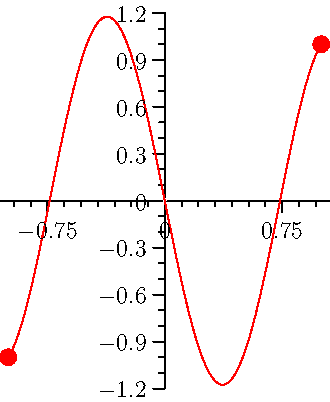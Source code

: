 import graph;
size(0,200);

real f(real x) { return 1.2*x; }
real g(real x) { return x+(x-1)*(x+1)*2*sin(3x); }

draw(graph(f,-1,1),white);
draw(graph(g,-1,1),red);

xaxis(RightTicks);
yaxis(LeftTicks);

path c=circle((-1,-1),0.05);
filldraw(c,red);
draw(c,red);

path c=circle((1,1),0.05);
filldraw(c,red);
draw(c,red);
